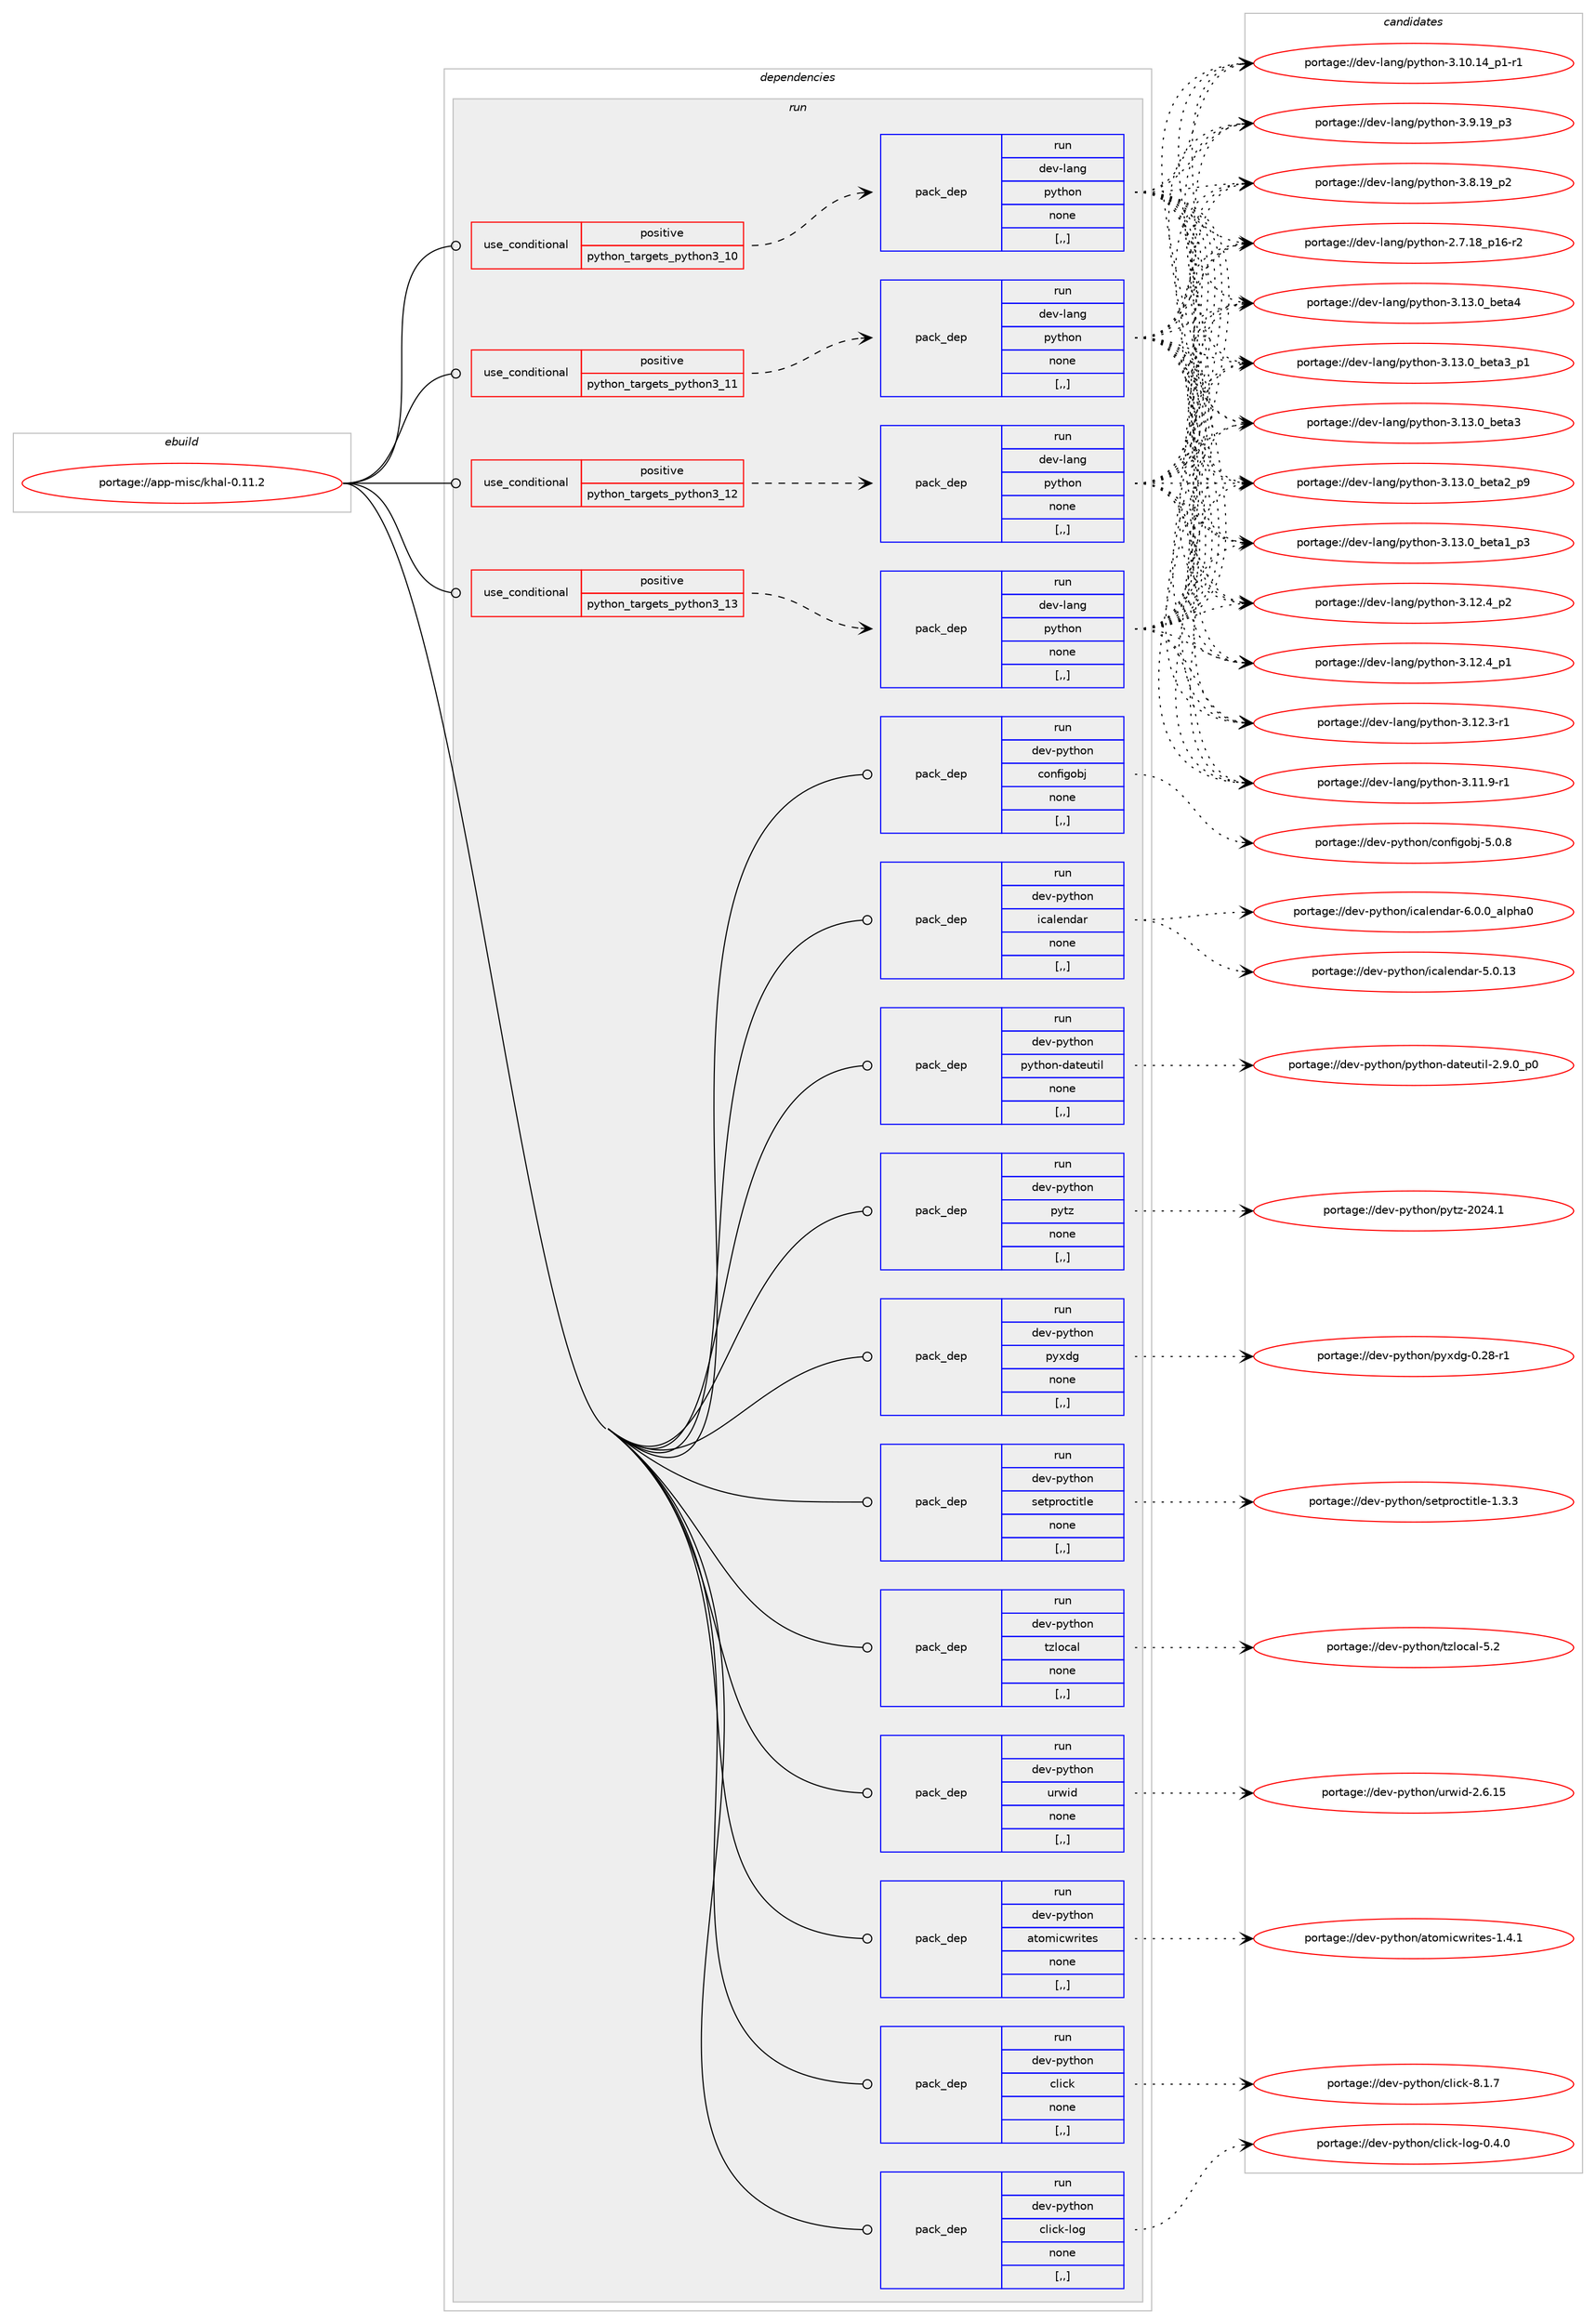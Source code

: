 digraph prolog {

# *************
# Graph options
# *************

newrank=true;
concentrate=true;
compound=true;
graph [rankdir=LR,fontname=Helvetica,fontsize=10,ranksep=1.5];#, ranksep=2.5, nodesep=0.2];
edge  [arrowhead=vee];
node  [fontname=Helvetica,fontsize=10];

# **********
# The ebuild
# **********

subgraph cluster_leftcol {
color=gray;
label=<<i>ebuild</i>>;
id [label="portage://app-misc/khal-0.11.2", color=red, width=4, href="../app-misc/khal-0.11.2.svg"];
}

# ****************
# The dependencies
# ****************

subgraph cluster_midcol {
color=gray;
label=<<i>dependencies</i>>;
subgraph cluster_compile {
fillcolor="#eeeeee";
style=filled;
label=<<i>compile</i>>;
}
subgraph cluster_compileandrun {
fillcolor="#eeeeee";
style=filled;
label=<<i>compile and run</i>>;
}
subgraph cluster_run {
fillcolor="#eeeeee";
style=filled;
label=<<i>run</i>>;
subgraph cond12155 {
dependency42036 [label=<<TABLE BORDER="0" CELLBORDER="1" CELLSPACING="0" CELLPADDING="4"><TR><TD ROWSPAN="3" CELLPADDING="10">use_conditional</TD></TR><TR><TD>positive</TD></TR><TR><TD>python_targets_python3_10</TD></TR></TABLE>>, shape=none, color=red];
subgraph pack29486 {
dependency42037 [label=<<TABLE BORDER="0" CELLBORDER="1" CELLSPACING="0" CELLPADDING="4" WIDTH="220"><TR><TD ROWSPAN="6" CELLPADDING="30">pack_dep</TD></TR><TR><TD WIDTH="110">run</TD></TR><TR><TD>dev-lang</TD></TR><TR><TD>python</TD></TR><TR><TD>none</TD></TR><TR><TD>[,,]</TD></TR></TABLE>>, shape=none, color=blue];
}
dependency42036:e -> dependency42037:w [weight=20,style="dashed",arrowhead="vee"];
}
id:e -> dependency42036:w [weight=20,style="solid",arrowhead="odot"];
subgraph cond12156 {
dependency42038 [label=<<TABLE BORDER="0" CELLBORDER="1" CELLSPACING="0" CELLPADDING="4"><TR><TD ROWSPAN="3" CELLPADDING="10">use_conditional</TD></TR><TR><TD>positive</TD></TR><TR><TD>python_targets_python3_11</TD></TR></TABLE>>, shape=none, color=red];
subgraph pack29487 {
dependency42039 [label=<<TABLE BORDER="0" CELLBORDER="1" CELLSPACING="0" CELLPADDING="4" WIDTH="220"><TR><TD ROWSPAN="6" CELLPADDING="30">pack_dep</TD></TR><TR><TD WIDTH="110">run</TD></TR><TR><TD>dev-lang</TD></TR><TR><TD>python</TD></TR><TR><TD>none</TD></TR><TR><TD>[,,]</TD></TR></TABLE>>, shape=none, color=blue];
}
dependency42038:e -> dependency42039:w [weight=20,style="dashed",arrowhead="vee"];
}
id:e -> dependency42038:w [weight=20,style="solid",arrowhead="odot"];
subgraph cond12157 {
dependency42040 [label=<<TABLE BORDER="0" CELLBORDER="1" CELLSPACING="0" CELLPADDING="4"><TR><TD ROWSPAN="3" CELLPADDING="10">use_conditional</TD></TR><TR><TD>positive</TD></TR><TR><TD>python_targets_python3_12</TD></TR></TABLE>>, shape=none, color=red];
subgraph pack29488 {
dependency42041 [label=<<TABLE BORDER="0" CELLBORDER="1" CELLSPACING="0" CELLPADDING="4" WIDTH="220"><TR><TD ROWSPAN="6" CELLPADDING="30">pack_dep</TD></TR><TR><TD WIDTH="110">run</TD></TR><TR><TD>dev-lang</TD></TR><TR><TD>python</TD></TR><TR><TD>none</TD></TR><TR><TD>[,,]</TD></TR></TABLE>>, shape=none, color=blue];
}
dependency42040:e -> dependency42041:w [weight=20,style="dashed",arrowhead="vee"];
}
id:e -> dependency42040:w [weight=20,style="solid",arrowhead="odot"];
subgraph cond12158 {
dependency42042 [label=<<TABLE BORDER="0" CELLBORDER="1" CELLSPACING="0" CELLPADDING="4"><TR><TD ROWSPAN="3" CELLPADDING="10">use_conditional</TD></TR><TR><TD>positive</TD></TR><TR><TD>python_targets_python3_13</TD></TR></TABLE>>, shape=none, color=red];
subgraph pack29489 {
dependency42043 [label=<<TABLE BORDER="0" CELLBORDER="1" CELLSPACING="0" CELLPADDING="4" WIDTH="220"><TR><TD ROWSPAN="6" CELLPADDING="30">pack_dep</TD></TR><TR><TD WIDTH="110">run</TD></TR><TR><TD>dev-lang</TD></TR><TR><TD>python</TD></TR><TR><TD>none</TD></TR><TR><TD>[,,]</TD></TR></TABLE>>, shape=none, color=blue];
}
dependency42042:e -> dependency42043:w [weight=20,style="dashed",arrowhead="vee"];
}
id:e -> dependency42042:w [weight=20,style="solid",arrowhead="odot"];
subgraph pack29490 {
dependency42044 [label=<<TABLE BORDER="0" CELLBORDER="1" CELLSPACING="0" CELLPADDING="4" WIDTH="220"><TR><TD ROWSPAN="6" CELLPADDING="30">pack_dep</TD></TR><TR><TD WIDTH="110">run</TD></TR><TR><TD>dev-python</TD></TR><TR><TD>atomicwrites</TD></TR><TR><TD>none</TD></TR><TR><TD>[,,]</TD></TR></TABLE>>, shape=none, color=blue];
}
id:e -> dependency42044:w [weight=20,style="solid",arrowhead="odot"];
subgraph pack29491 {
dependency42045 [label=<<TABLE BORDER="0" CELLBORDER="1" CELLSPACING="0" CELLPADDING="4" WIDTH="220"><TR><TD ROWSPAN="6" CELLPADDING="30">pack_dep</TD></TR><TR><TD WIDTH="110">run</TD></TR><TR><TD>dev-python</TD></TR><TR><TD>click</TD></TR><TR><TD>none</TD></TR><TR><TD>[,,]</TD></TR></TABLE>>, shape=none, color=blue];
}
id:e -> dependency42045:w [weight=20,style="solid",arrowhead="odot"];
subgraph pack29492 {
dependency42046 [label=<<TABLE BORDER="0" CELLBORDER="1" CELLSPACING="0" CELLPADDING="4" WIDTH="220"><TR><TD ROWSPAN="6" CELLPADDING="30">pack_dep</TD></TR><TR><TD WIDTH="110">run</TD></TR><TR><TD>dev-python</TD></TR><TR><TD>click-log</TD></TR><TR><TD>none</TD></TR><TR><TD>[,,]</TD></TR></TABLE>>, shape=none, color=blue];
}
id:e -> dependency42046:w [weight=20,style="solid",arrowhead="odot"];
subgraph pack29493 {
dependency42047 [label=<<TABLE BORDER="0" CELLBORDER="1" CELLSPACING="0" CELLPADDING="4" WIDTH="220"><TR><TD ROWSPAN="6" CELLPADDING="30">pack_dep</TD></TR><TR><TD WIDTH="110">run</TD></TR><TR><TD>dev-python</TD></TR><TR><TD>configobj</TD></TR><TR><TD>none</TD></TR><TR><TD>[,,]</TD></TR></TABLE>>, shape=none, color=blue];
}
id:e -> dependency42047:w [weight=20,style="solid",arrowhead="odot"];
subgraph pack29494 {
dependency42048 [label=<<TABLE BORDER="0" CELLBORDER="1" CELLSPACING="0" CELLPADDING="4" WIDTH="220"><TR><TD ROWSPAN="6" CELLPADDING="30">pack_dep</TD></TR><TR><TD WIDTH="110">run</TD></TR><TR><TD>dev-python</TD></TR><TR><TD>icalendar</TD></TR><TR><TD>none</TD></TR><TR><TD>[,,]</TD></TR></TABLE>>, shape=none, color=blue];
}
id:e -> dependency42048:w [weight=20,style="solid",arrowhead="odot"];
subgraph pack29495 {
dependency42049 [label=<<TABLE BORDER="0" CELLBORDER="1" CELLSPACING="0" CELLPADDING="4" WIDTH="220"><TR><TD ROWSPAN="6" CELLPADDING="30">pack_dep</TD></TR><TR><TD WIDTH="110">run</TD></TR><TR><TD>dev-python</TD></TR><TR><TD>python-dateutil</TD></TR><TR><TD>none</TD></TR><TR><TD>[,,]</TD></TR></TABLE>>, shape=none, color=blue];
}
id:e -> dependency42049:w [weight=20,style="solid",arrowhead="odot"];
subgraph pack29496 {
dependency42050 [label=<<TABLE BORDER="0" CELLBORDER="1" CELLSPACING="0" CELLPADDING="4" WIDTH="220"><TR><TD ROWSPAN="6" CELLPADDING="30">pack_dep</TD></TR><TR><TD WIDTH="110">run</TD></TR><TR><TD>dev-python</TD></TR><TR><TD>pytz</TD></TR><TR><TD>none</TD></TR><TR><TD>[,,]</TD></TR></TABLE>>, shape=none, color=blue];
}
id:e -> dependency42050:w [weight=20,style="solid",arrowhead="odot"];
subgraph pack29497 {
dependency42051 [label=<<TABLE BORDER="0" CELLBORDER="1" CELLSPACING="0" CELLPADDING="4" WIDTH="220"><TR><TD ROWSPAN="6" CELLPADDING="30">pack_dep</TD></TR><TR><TD WIDTH="110">run</TD></TR><TR><TD>dev-python</TD></TR><TR><TD>pyxdg</TD></TR><TR><TD>none</TD></TR><TR><TD>[,,]</TD></TR></TABLE>>, shape=none, color=blue];
}
id:e -> dependency42051:w [weight=20,style="solid",arrowhead="odot"];
subgraph pack29498 {
dependency42052 [label=<<TABLE BORDER="0" CELLBORDER="1" CELLSPACING="0" CELLPADDING="4" WIDTH="220"><TR><TD ROWSPAN="6" CELLPADDING="30">pack_dep</TD></TR><TR><TD WIDTH="110">run</TD></TR><TR><TD>dev-python</TD></TR><TR><TD>setproctitle</TD></TR><TR><TD>none</TD></TR><TR><TD>[,,]</TD></TR></TABLE>>, shape=none, color=blue];
}
id:e -> dependency42052:w [weight=20,style="solid",arrowhead="odot"];
subgraph pack29499 {
dependency42053 [label=<<TABLE BORDER="0" CELLBORDER="1" CELLSPACING="0" CELLPADDING="4" WIDTH="220"><TR><TD ROWSPAN="6" CELLPADDING="30">pack_dep</TD></TR><TR><TD WIDTH="110">run</TD></TR><TR><TD>dev-python</TD></TR><TR><TD>tzlocal</TD></TR><TR><TD>none</TD></TR><TR><TD>[,,]</TD></TR></TABLE>>, shape=none, color=blue];
}
id:e -> dependency42053:w [weight=20,style="solid",arrowhead="odot"];
subgraph pack29500 {
dependency42054 [label=<<TABLE BORDER="0" CELLBORDER="1" CELLSPACING="0" CELLPADDING="4" WIDTH="220"><TR><TD ROWSPAN="6" CELLPADDING="30">pack_dep</TD></TR><TR><TD WIDTH="110">run</TD></TR><TR><TD>dev-python</TD></TR><TR><TD>urwid</TD></TR><TR><TD>none</TD></TR><TR><TD>[,,]</TD></TR></TABLE>>, shape=none, color=blue];
}
id:e -> dependency42054:w [weight=20,style="solid",arrowhead="odot"];
}
}

# **************
# The candidates
# **************

subgraph cluster_choices {
rank=same;
color=gray;
label=<<i>candidates</i>>;

subgraph choice29486 {
color=black;
nodesep=1;
choice1001011184510897110103471121211161041111104551464951464895981011169752 [label="portage://dev-lang/python-3.13.0_beta4", color=red, width=4,href="../dev-lang/python-3.13.0_beta4.svg"];
choice10010111845108971101034711212111610411111045514649514648959810111697519511249 [label="portage://dev-lang/python-3.13.0_beta3_p1", color=red, width=4,href="../dev-lang/python-3.13.0_beta3_p1.svg"];
choice1001011184510897110103471121211161041111104551464951464895981011169751 [label="portage://dev-lang/python-3.13.0_beta3", color=red, width=4,href="../dev-lang/python-3.13.0_beta3.svg"];
choice10010111845108971101034711212111610411111045514649514648959810111697509511257 [label="portage://dev-lang/python-3.13.0_beta2_p9", color=red, width=4,href="../dev-lang/python-3.13.0_beta2_p9.svg"];
choice10010111845108971101034711212111610411111045514649514648959810111697499511251 [label="portage://dev-lang/python-3.13.0_beta1_p3", color=red, width=4,href="../dev-lang/python-3.13.0_beta1_p3.svg"];
choice100101118451089711010347112121116104111110455146495046529511250 [label="portage://dev-lang/python-3.12.4_p2", color=red, width=4,href="../dev-lang/python-3.12.4_p2.svg"];
choice100101118451089711010347112121116104111110455146495046529511249 [label="portage://dev-lang/python-3.12.4_p1", color=red, width=4,href="../dev-lang/python-3.12.4_p1.svg"];
choice100101118451089711010347112121116104111110455146495046514511449 [label="portage://dev-lang/python-3.12.3-r1", color=red, width=4,href="../dev-lang/python-3.12.3-r1.svg"];
choice100101118451089711010347112121116104111110455146494946574511449 [label="portage://dev-lang/python-3.11.9-r1", color=red, width=4,href="../dev-lang/python-3.11.9-r1.svg"];
choice100101118451089711010347112121116104111110455146494846495295112494511449 [label="portage://dev-lang/python-3.10.14_p1-r1", color=red, width=4,href="../dev-lang/python-3.10.14_p1-r1.svg"];
choice100101118451089711010347112121116104111110455146574649579511251 [label="portage://dev-lang/python-3.9.19_p3", color=red, width=4,href="../dev-lang/python-3.9.19_p3.svg"];
choice100101118451089711010347112121116104111110455146564649579511250 [label="portage://dev-lang/python-3.8.19_p2", color=red, width=4,href="../dev-lang/python-3.8.19_p2.svg"];
choice100101118451089711010347112121116104111110455046554649569511249544511450 [label="portage://dev-lang/python-2.7.18_p16-r2", color=red, width=4,href="../dev-lang/python-2.7.18_p16-r2.svg"];
dependency42037:e -> choice1001011184510897110103471121211161041111104551464951464895981011169752:w [style=dotted,weight="100"];
dependency42037:e -> choice10010111845108971101034711212111610411111045514649514648959810111697519511249:w [style=dotted,weight="100"];
dependency42037:e -> choice1001011184510897110103471121211161041111104551464951464895981011169751:w [style=dotted,weight="100"];
dependency42037:e -> choice10010111845108971101034711212111610411111045514649514648959810111697509511257:w [style=dotted,weight="100"];
dependency42037:e -> choice10010111845108971101034711212111610411111045514649514648959810111697499511251:w [style=dotted,weight="100"];
dependency42037:e -> choice100101118451089711010347112121116104111110455146495046529511250:w [style=dotted,weight="100"];
dependency42037:e -> choice100101118451089711010347112121116104111110455146495046529511249:w [style=dotted,weight="100"];
dependency42037:e -> choice100101118451089711010347112121116104111110455146495046514511449:w [style=dotted,weight="100"];
dependency42037:e -> choice100101118451089711010347112121116104111110455146494946574511449:w [style=dotted,weight="100"];
dependency42037:e -> choice100101118451089711010347112121116104111110455146494846495295112494511449:w [style=dotted,weight="100"];
dependency42037:e -> choice100101118451089711010347112121116104111110455146574649579511251:w [style=dotted,weight="100"];
dependency42037:e -> choice100101118451089711010347112121116104111110455146564649579511250:w [style=dotted,weight="100"];
dependency42037:e -> choice100101118451089711010347112121116104111110455046554649569511249544511450:w [style=dotted,weight="100"];
}
subgraph choice29487 {
color=black;
nodesep=1;
choice1001011184510897110103471121211161041111104551464951464895981011169752 [label="portage://dev-lang/python-3.13.0_beta4", color=red, width=4,href="../dev-lang/python-3.13.0_beta4.svg"];
choice10010111845108971101034711212111610411111045514649514648959810111697519511249 [label="portage://dev-lang/python-3.13.0_beta3_p1", color=red, width=4,href="../dev-lang/python-3.13.0_beta3_p1.svg"];
choice1001011184510897110103471121211161041111104551464951464895981011169751 [label="portage://dev-lang/python-3.13.0_beta3", color=red, width=4,href="../dev-lang/python-3.13.0_beta3.svg"];
choice10010111845108971101034711212111610411111045514649514648959810111697509511257 [label="portage://dev-lang/python-3.13.0_beta2_p9", color=red, width=4,href="../dev-lang/python-3.13.0_beta2_p9.svg"];
choice10010111845108971101034711212111610411111045514649514648959810111697499511251 [label="portage://dev-lang/python-3.13.0_beta1_p3", color=red, width=4,href="../dev-lang/python-3.13.0_beta1_p3.svg"];
choice100101118451089711010347112121116104111110455146495046529511250 [label="portage://dev-lang/python-3.12.4_p2", color=red, width=4,href="../dev-lang/python-3.12.4_p2.svg"];
choice100101118451089711010347112121116104111110455146495046529511249 [label="portage://dev-lang/python-3.12.4_p1", color=red, width=4,href="../dev-lang/python-3.12.4_p1.svg"];
choice100101118451089711010347112121116104111110455146495046514511449 [label="portage://dev-lang/python-3.12.3-r1", color=red, width=4,href="../dev-lang/python-3.12.3-r1.svg"];
choice100101118451089711010347112121116104111110455146494946574511449 [label="portage://dev-lang/python-3.11.9-r1", color=red, width=4,href="../dev-lang/python-3.11.9-r1.svg"];
choice100101118451089711010347112121116104111110455146494846495295112494511449 [label="portage://dev-lang/python-3.10.14_p1-r1", color=red, width=4,href="../dev-lang/python-3.10.14_p1-r1.svg"];
choice100101118451089711010347112121116104111110455146574649579511251 [label="portage://dev-lang/python-3.9.19_p3", color=red, width=4,href="../dev-lang/python-3.9.19_p3.svg"];
choice100101118451089711010347112121116104111110455146564649579511250 [label="portage://dev-lang/python-3.8.19_p2", color=red, width=4,href="../dev-lang/python-3.8.19_p2.svg"];
choice100101118451089711010347112121116104111110455046554649569511249544511450 [label="portage://dev-lang/python-2.7.18_p16-r2", color=red, width=4,href="../dev-lang/python-2.7.18_p16-r2.svg"];
dependency42039:e -> choice1001011184510897110103471121211161041111104551464951464895981011169752:w [style=dotted,weight="100"];
dependency42039:e -> choice10010111845108971101034711212111610411111045514649514648959810111697519511249:w [style=dotted,weight="100"];
dependency42039:e -> choice1001011184510897110103471121211161041111104551464951464895981011169751:w [style=dotted,weight="100"];
dependency42039:e -> choice10010111845108971101034711212111610411111045514649514648959810111697509511257:w [style=dotted,weight="100"];
dependency42039:e -> choice10010111845108971101034711212111610411111045514649514648959810111697499511251:w [style=dotted,weight="100"];
dependency42039:e -> choice100101118451089711010347112121116104111110455146495046529511250:w [style=dotted,weight="100"];
dependency42039:e -> choice100101118451089711010347112121116104111110455146495046529511249:w [style=dotted,weight="100"];
dependency42039:e -> choice100101118451089711010347112121116104111110455146495046514511449:w [style=dotted,weight="100"];
dependency42039:e -> choice100101118451089711010347112121116104111110455146494946574511449:w [style=dotted,weight="100"];
dependency42039:e -> choice100101118451089711010347112121116104111110455146494846495295112494511449:w [style=dotted,weight="100"];
dependency42039:e -> choice100101118451089711010347112121116104111110455146574649579511251:w [style=dotted,weight="100"];
dependency42039:e -> choice100101118451089711010347112121116104111110455146564649579511250:w [style=dotted,weight="100"];
dependency42039:e -> choice100101118451089711010347112121116104111110455046554649569511249544511450:w [style=dotted,weight="100"];
}
subgraph choice29488 {
color=black;
nodesep=1;
choice1001011184510897110103471121211161041111104551464951464895981011169752 [label="portage://dev-lang/python-3.13.0_beta4", color=red, width=4,href="../dev-lang/python-3.13.0_beta4.svg"];
choice10010111845108971101034711212111610411111045514649514648959810111697519511249 [label="portage://dev-lang/python-3.13.0_beta3_p1", color=red, width=4,href="../dev-lang/python-3.13.0_beta3_p1.svg"];
choice1001011184510897110103471121211161041111104551464951464895981011169751 [label="portage://dev-lang/python-3.13.0_beta3", color=red, width=4,href="../dev-lang/python-3.13.0_beta3.svg"];
choice10010111845108971101034711212111610411111045514649514648959810111697509511257 [label="portage://dev-lang/python-3.13.0_beta2_p9", color=red, width=4,href="../dev-lang/python-3.13.0_beta2_p9.svg"];
choice10010111845108971101034711212111610411111045514649514648959810111697499511251 [label="portage://dev-lang/python-3.13.0_beta1_p3", color=red, width=4,href="../dev-lang/python-3.13.0_beta1_p3.svg"];
choice100101118451089711010347112121116104111110455146495046529511250 [label="portage://dev-lang/python-3.12.4_p2", color=red, width=4,href="../dev-lang/python-3.12.4_p2.svg"];
choice100101118451089711010347112121116104111110455146495046529511249 [label="portage://dev-lang/python-3.12.4_p1", color=red, width=4,href="../dev-lang/python-3.12.4_p1.svg"];
choice100101118451089711010347112121116104111110455146495046514511449 [label="portage://dev-lang/python-3.12.3-r1", color=red, width=4,href="../dev-lang/python-3.12.3-r1.svg"];
choice100101118451089711010347112121116104111110455146494946574511449 [label="portage://dev-lang/python-3.11.9-r1", color=red, width=4,href="../dev-lang/python-3.11.9-r1.svg"];
choice100101118451089711010347112121116104111110455146494846495295112494511449 [label="portage://dev-lang/python-3.10.14_p1-r1", color=red, width=4,href="../dev-lang/python-3.10.14_p1-r1.svg"];
choice100101118451089711010347112121116104111110455146574649579511251 [label="portage://dev-lang/python-3.9.19_p3", color=red, width=4,href="../dev-lang/python-3.9.19_p3.svg"];
choice100101118451089711010347112121116104111110455146564649579511250 [label="portage://dev-lang/python-3.8.19_p2", color=red, width=4,href="../dev-lang/python-3.8.19_p2.svg"];
choice100101118451089711010347112121116104111110455046554649569511249544511450 [label="portage://dev-lang/python-2.7.18_p16-r2", color=red, width=4,href="../dev-lang/python-2.7.18_p16-r2.svg"];
dependency42041:e -> choice1001011184510897110103471121211161041111104551464951464895981011169752:w [style=dotted,weight="100"];
dependency42041:e -> choice10010111845108971101034711212111610411111045514649514648959810111697519511249:w [style=dotted,weight="100"];
dependency42041:e -> choice1001011184510897110103471121211161041111104551464951464895981011169751:w [style=dotted,weight="100"];
dependency42041:e -> choice10010111845108971101034711212111610411111045514649514648959810111697509511257:w [style=dotted,weight="100"];
dependency42041:e -> choice10010111845108971101034711212111610411111045514649514648959810111697499511251:w [style=dotted,weight="100"];
dependency42041:e -> choice100101118451089711010347112121116104111110455146495046529511250:w [style=dotted,weight="100"];
dependency42041:e -> choice100101118451089711010347112121116104111110455146495046529511249:w [style=dotted,weight="100"];
dependency42041:e -> choice100101118451089711010347112121116104111110455146495046514511449:w [style=dotted,weight="100"];
dependency42041:e -> choice100101118451089711010347112121116104111110455146494946574511449:w [style=dotted,weight="100"];
dependency42041:e -> choice100101118451089711010347112121116104111110455146494846495295112494511449:w [style=dotted,weight="100"];
dependency42041:e -> choice100101118451089711010347112121116104111110455146574649579511251:w [style=dotted,weight="100"];
dependency42041:e -> choice100101118451089711010347112121116104111110455146564649579511250:w [style=dotted,weight="100"];
dependency42041:e -> choice100101118451089711010347112121116104111110455046554649569511249544511450:w [style=dotted,weight="100"];
}
subgraph choice29489 {
color=black;
nodesep=1;
choice1001011184510897110103471121211161041111104551464951464895981011169752 [label="portage://dev-lang/python-3.13.0_beta4", color=red, width=4,href="../dev-lang/python-3.13.0_beta4.svg"];
choice10010111845108971101034711212111610411111045514649514648959810111697519511249 [label="portage://dev-lang/python-3.13.0_beta3_p1", color=red, width=4,href="../dev-lang/python-3.13.0_beta3_p1.svg"];
choice1001011184510897110103471121211161041111104551464951464895981011169751 [label="portage://dev-lang/python-3.13.0_beta3", color=red, width=4,href="../dev-lang/python-3.13.0_beta3.svg"];
choice10010111845108971101034711212111610411111045514649514648959810111697509511257 [label="portage://dev-lang/python-3.13.0_beta2_p9", color=red, width=4,href="../dev-lang/python-3.13.0_beta2_p9.svg"];
choice10010111845108971101034711212111610411111045514649514648959810111697499511251 [label="portage://dev-lang/python-3.13.0_beta1_p3", color=red, width=4,href="../dev-lang/python-3.13.0_beta1_p3.svg"];
choice100101118451089711010347112121116104111110455146495046529511250 [label="portage://dev-lang/python-3.12.4_p2", color=red, width=4,href="../dev-lang/python-3.12.4_p2.svg"];
choice100101118451089711010347112121116104111110455146495046529511249 [label="portage://dev-lang/python-3.12.4_p1", color=red, width=4,href="../dev-lang/python-3.12.4_p1.svg"];
choice100101118451089711010347112121116104111110455146495046514511449 [label="portage://dev-lang/python-3.12.3-r1", color=red, width=4,href="../dev-lang/python-3.12.3-r1.svg"];
choice100101118451089711010347112121116104111110455146494946574511449 [label="portage://dev-lang/python-3.11.9-r1", color=red, width=4,href="../dev-lang/python-3.11.9-r1.svg"];
choice100101118451089711010347112121116104111110455146494846495295112494511449 [label="portage://dev-lang/python-3.10.14_p1-r1", color=red, width=4,href="../dev-lang/python-3.10.14_p1-r1.svg"];
choice100101118451089711010347112121116104111110455146574649579511251 [label="portage://dev-lang/python-3.9.19_p3", color=red, width=4,href="../dev-lang/python-3.9.19_p3.svg"];
choice100101118451089711010347112121116104111110455146564649579511250 [label="portage://dev-lang/python-3.8.19_p2", color=red, width=4,href="../dev-lang/python-3.8.19_p2.svg"];
choice100101118451089711010347112121116104111110455046554649569511249544511450 [label="portage://dev-lang/python-2.7.18_p16-r2", color=red, width=4,href="../dev-lang/python-2.7.18_p16-r2.svg"];
dependency42043:e -> choice1001011184510897110103471121211161041111104551464951464895981011169752:w [style=dotted,weight="100"];
dependency42043:e -> choice10010111845108971101034711212111610411111045514649514648959810111697519511249:w [style=dotted,weight="100"];
dependency42043:e -> choice1001011184510897110103471121211161041111104551464951464895981011169751:w [style=dotted,weight="100"];
dependency42043:e -> choice10010111845108971101034711212111610411111045514649514648959810111697509511257:w [style=dotted,weight="100"];
dependency42043:e -> choice10010111845108971101034711212111610411111045514649514648959810111697499511251:w [style=dotted,weight="100"];
dependency42043:e -> choice100101118451089711010347112121116104111110455146495046529511250:w [style=dotted,weight="100"];
dependency42043:e -> choice100101118451089711010347112121116104111110455146495046529511249:w [style=dotted,weight="100"];
dependency42043:e -> choice100101118451089711010347112121116104111110455146495046514511449:w [style=dotted,weight="100"];
dependency42043:e -> choice100101118451089711010347112121116104111110455146494946574511449:w [style=dotted,weight="100"];
dependency42043:e -> choice100101118451089711010347112121116104111110455146494846495295112494511449:w [style=dotted,weight="100"];
dependency42043:e -> choice100101118451089711010347112121116104111110455146574649579511251:w [style=dotted,weight="100"];
dependency42043:e -> choice100101118451089711010347112121116104111110455146564649579511250:w [style=dotted,weight="100"];
dependency42043:e -> choice100101118451089711010347112121116104111110455046554649569511249544511450:w [style=dotted,weight="100"];
}
subgraph choice29490 {
color=black;
nodesep=1;
choice10010111845112121116104111110479711611110910599119114105116101115454946524649 [label="portage://dev-python/atomicwrites-1.4.1", color=red, width=4,href="../dev-python/atomicwrites-1.4.1.svg"];
dependency42044:e -> choice10010111845112121116104111110479711611110910599119114105116101115454946524649:w [style=dotted,weight="100"];
}
subgraph choice29491 {
color=black;
nodesep=1;
choice10010111845112121116104111110479910810599107455646494655 [label="portage://dev-python/click-8.1.7", color=red, width=4,href="../dev-python/click-8.1.7.svg"];
dependency42045:e -> choice10010111845112121116104111110479910810599107455646494655:w [style=dotted,weight="100"];
}
subgraph choice29492 {
color=black;
nodesep=1;
choice1001011184511212111610411111047991081059910745108111103454846524648 [label="portage://dev-python/click-log-0.4.0", color=red, width=4,href="../dev-python/click-log-0.4.0.svg"];
dependency42046:e -> choice1001011184511212111610411111047991081059910745108111103454846524648:w [style=dotted,weight="100"];
}
subgraph choice29493 {
color=black;
nodesep=1;
choice10010111845112121116104111110479911111010210510311198106455346484656 [label="portage://dev-python/configobj-5.0.8", color=red, width=4,href="../dev-python/configobj-5.0.8.svg"];
dependency42047:e -> choice10010111845112121116104111110479911111010210510311198106455346484656:w [style=dotted,weight="100"];
}
subgraph choice29494 {
color=black;
nodesep=1;
choice100101118451121211161041111104710599971081011101009711445544648464895971081121049748 [label="portage://dev-python/icalendar-6.0.0_alpha0", color=red, width=4,href="../dev-python/icalendar-6.0.0_alpha0.svg"];
choice100101118451121211161041111104710599971081011101009711445534648464951 [label="portage://dev-python/icalendar-5.0.13", color=red, width=4,href="../dev-python/icalendar-5.0.13.svg"];
dependency42048:e -> choice100101118451121211161041111104710599971081011101009711445544648464895971081121049748:w [style=dotted,weight="100"];
dependency42048:e -> choice100101118451121211161041111104710599971081011101009711445534648464951:w [style=dotted,weight="100"];
}
subgraph choice29495 {
color=black;
nodesep=1;
choice100101118451121211161041111104711212111610411111045100971161011171161051084550465746489511248 [label="portage://dev-python/python-dateutil-2.9.0_p0", color=red, width=4,href="../dev-python/python-dateutil-2.9.0_p0.svg"];
dependency42049:e -> choice100101118451121211161041111104711212111610411111045100971161011171161051084550465746489511248:w [style=dotted,weight="100"];
}
subgraph choice29496 {
color=black;
nodesep=1;
choice100101118451121211161041111104711212111612245504850524649 [label="portage://dev-python/pytz-2024.1", color=red, width=4,href="../dev-python/pytz-2024.1.svg"];
dependency42050:e -> choice100101118451121211161041111104711212111612245504850524649:w [style=dotted,weight="100"];
}
subgraph choice29497 {
color=black;
nodesep=1;
choice100101118451121211161041111104711212112010010345484650564511449 [label="portage://dev-python/pyxdg-0.28-r1", color=red, width=4,href="../dev-python/pyxdg-0.28-r1.svg"];
dependency42051:e -> choice100101118451121211161041111104711212112010010345484650564511449:w [style=dotted,weight="100"];
}
subgraph choice29498 {
color=black;
nodesep=1;
choice100101118451121211161041111104711510111611211411199116105116108101454946514651 [label="portage://dev-python/setproctitle-1.3.3", color=red, width=4,href="../dev-python/setproctitle-1.3.3.svg"];
dependency42052:e -> choice100101118451121211161041111104711510111611211411199116105116108101454946514651:w [style=dotted,weight="100"];
}
subgraph choice29499 {
color=black;
nodesep=1;
choice1001011184511212111610411111047116122108111999710845534650 [label="portage://dev-python/tzlocal-5.2", color=red, width=4,href="../dev-python/tzlocal-5.2.svg"];
dependency42053:e -> choice1001011184511212111610411111047116122108111999710845534650:w [style=dotted,weight="100"];
}
subgraph choice29500 {
color=black;
nodesep=1;
choice100101118451121211161041111104711711411910510045504654464953 [label="portage://dev-python/urwid-2.6.15", color=red, width=4,href="../dev-python/urwid-2.6.15.svg"];
dependency42054:e -> choice100101118451121211161041111104711711411910510045504654464953:w [style=dotted,weight="100"];
}
}

}
